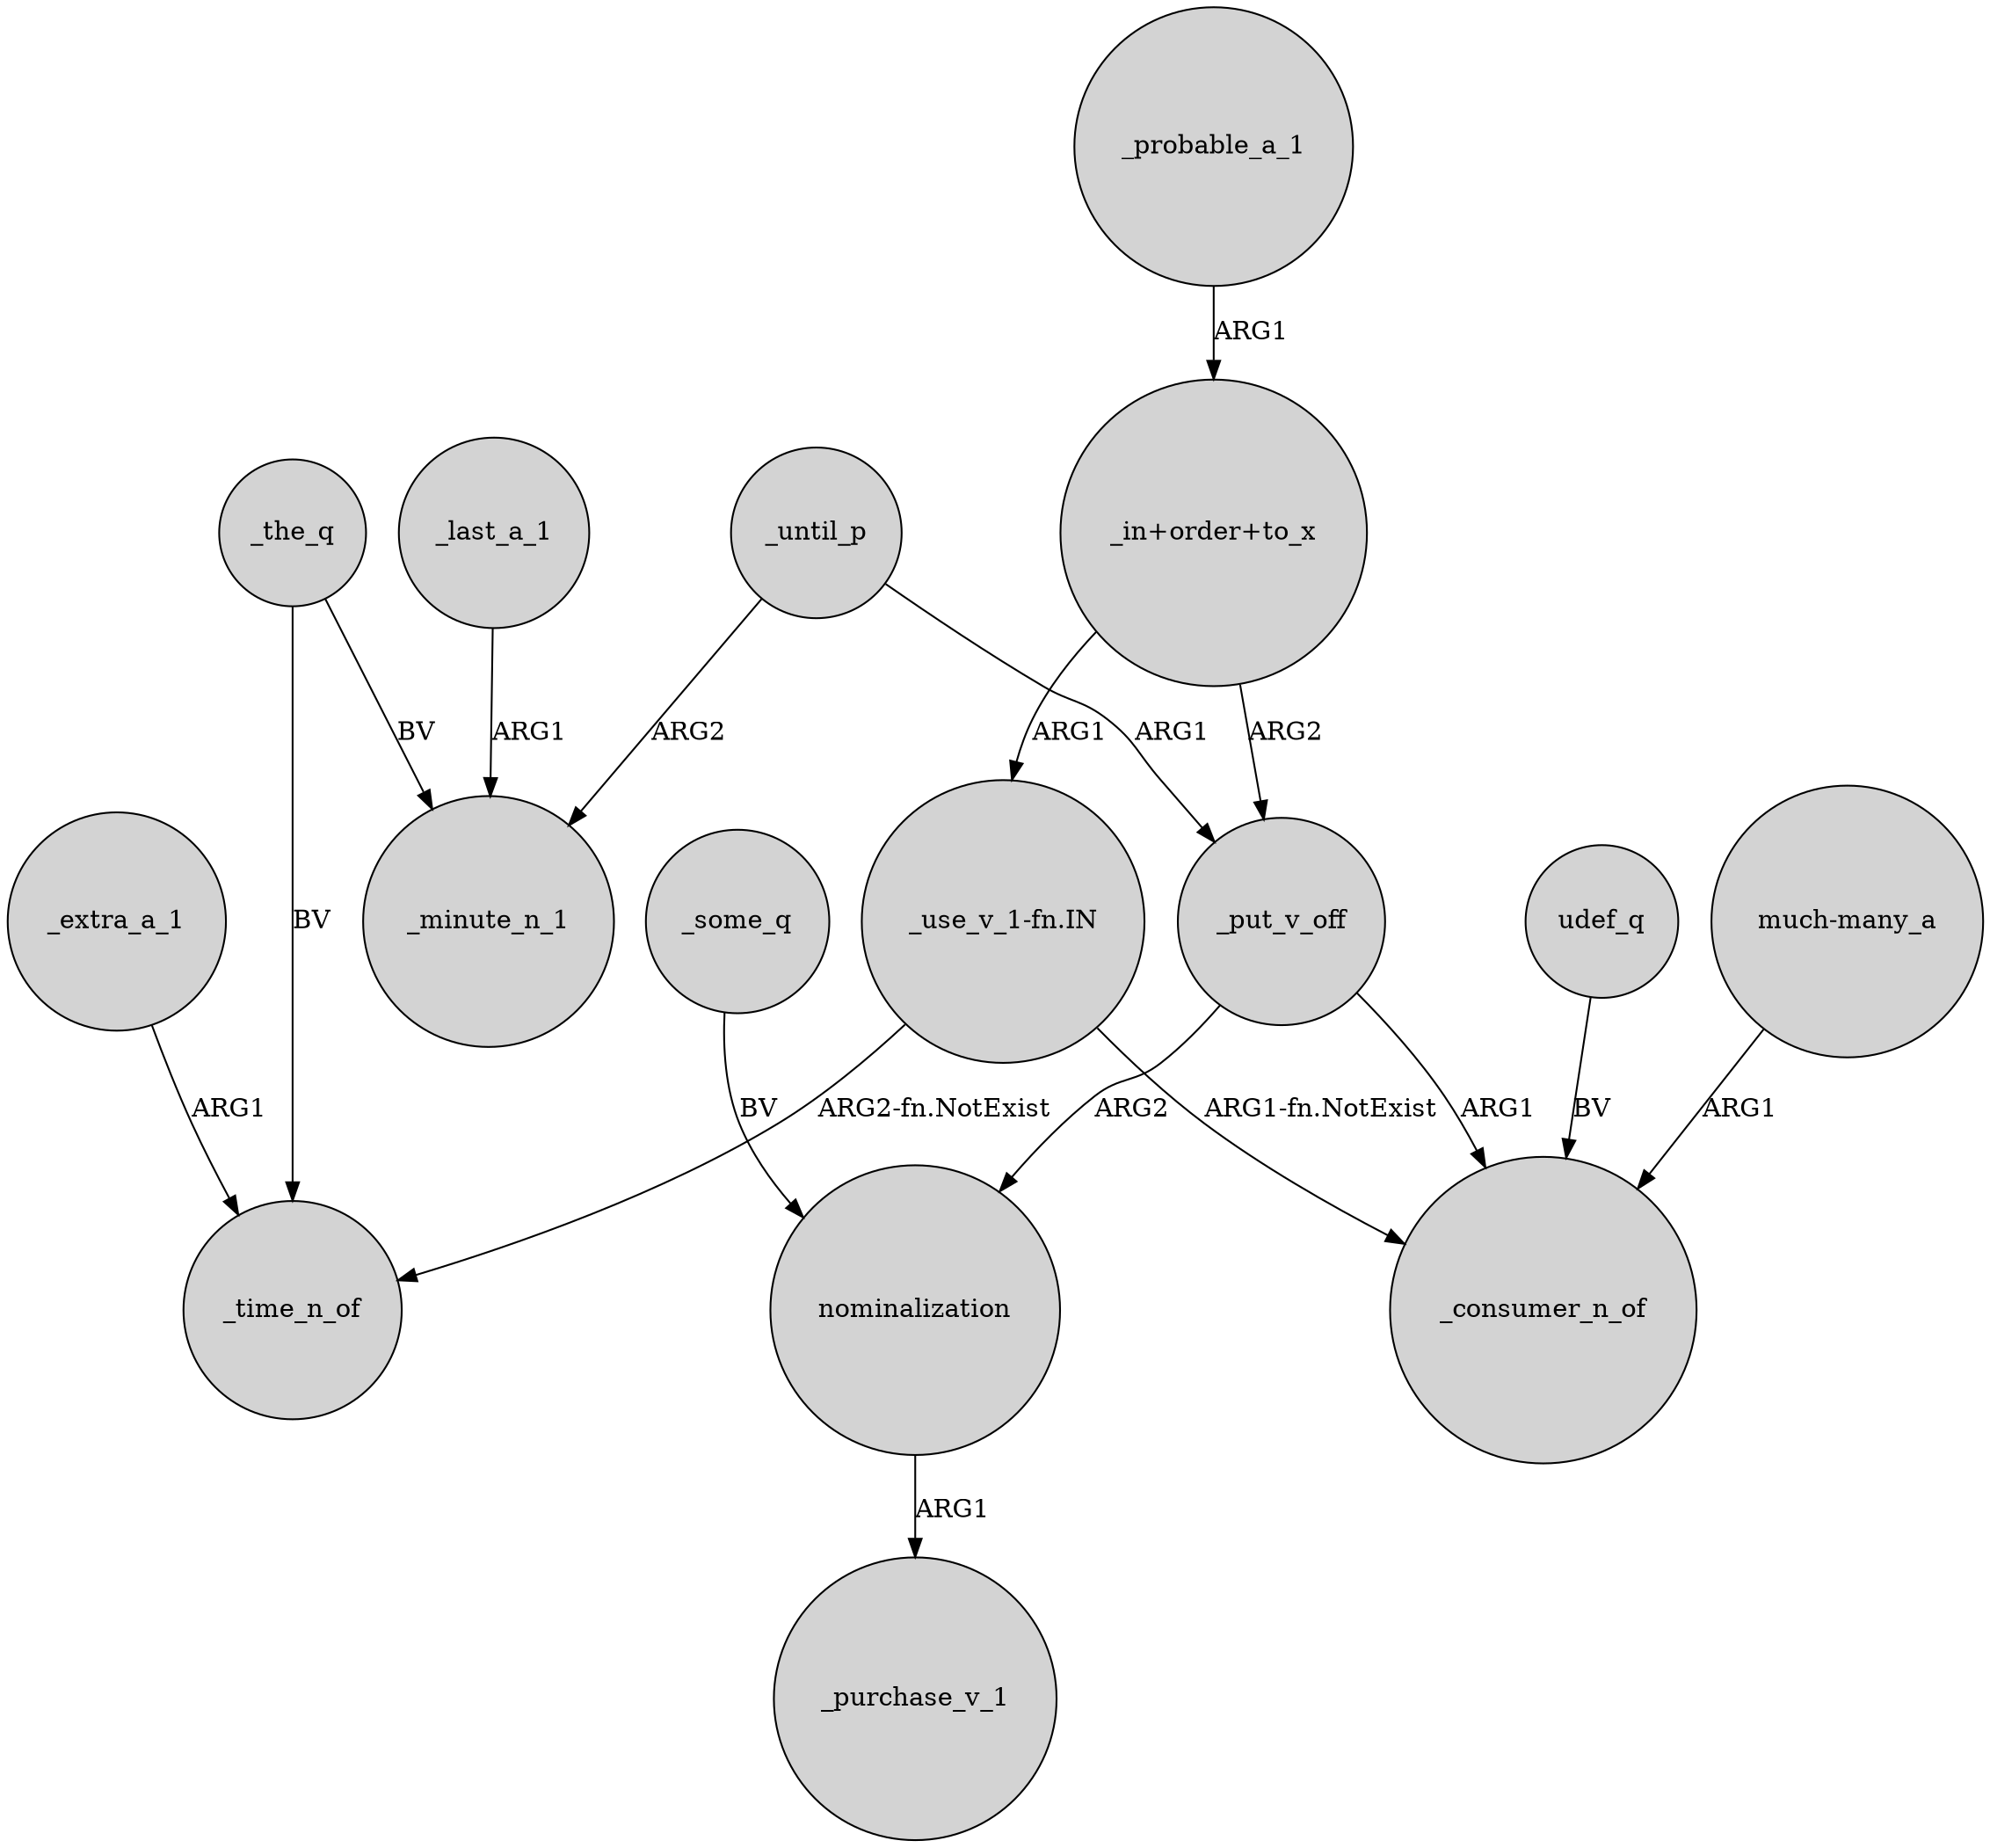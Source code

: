 digraph {
	node [shape=circle style=filled]
	_extra_a_1 -> _time_n_of [label=ARG1]
	_probable_a_1 -> "_in+order+to_x" [label=ARG1]
	_the_q -> _time_n_of [label=BV]
	_until_p -> _minute_n_1 [label=ARG2]
	_put_v_off -> nominalization [label=ARG2]
	nominalization -> _purchase_v_1 [label=ARG1]
	_last_a_1 -> _minute_n_1 [label=ARG1]
	"_use_v_1-fn.IN" -> _consumer_n_of [label="ARG1-fn.NotExist"]
	_until_p -> _put_v_off [label=ARG1]
	_the_q -> _minute_n_1 [label=BV]
	"_in+order+to_x" -> _put_v_off [label=ARG2]
	_some_q -> nominalization [label=BV]
	udef_q -> _consumer_n_of [label=BV]
	"much-many_a" -> _consumer_n_of [label=ARG1]
	_put_v_off -> _consumer_n_of [label=ARG1]
	"_use_v_1-fn.IN" -> _time_n_of [label="ARG2-fn.NotExist"]
	"_in+order+to_x" -> "_use_v_1-fn.IN" [label=ARG1]
}
